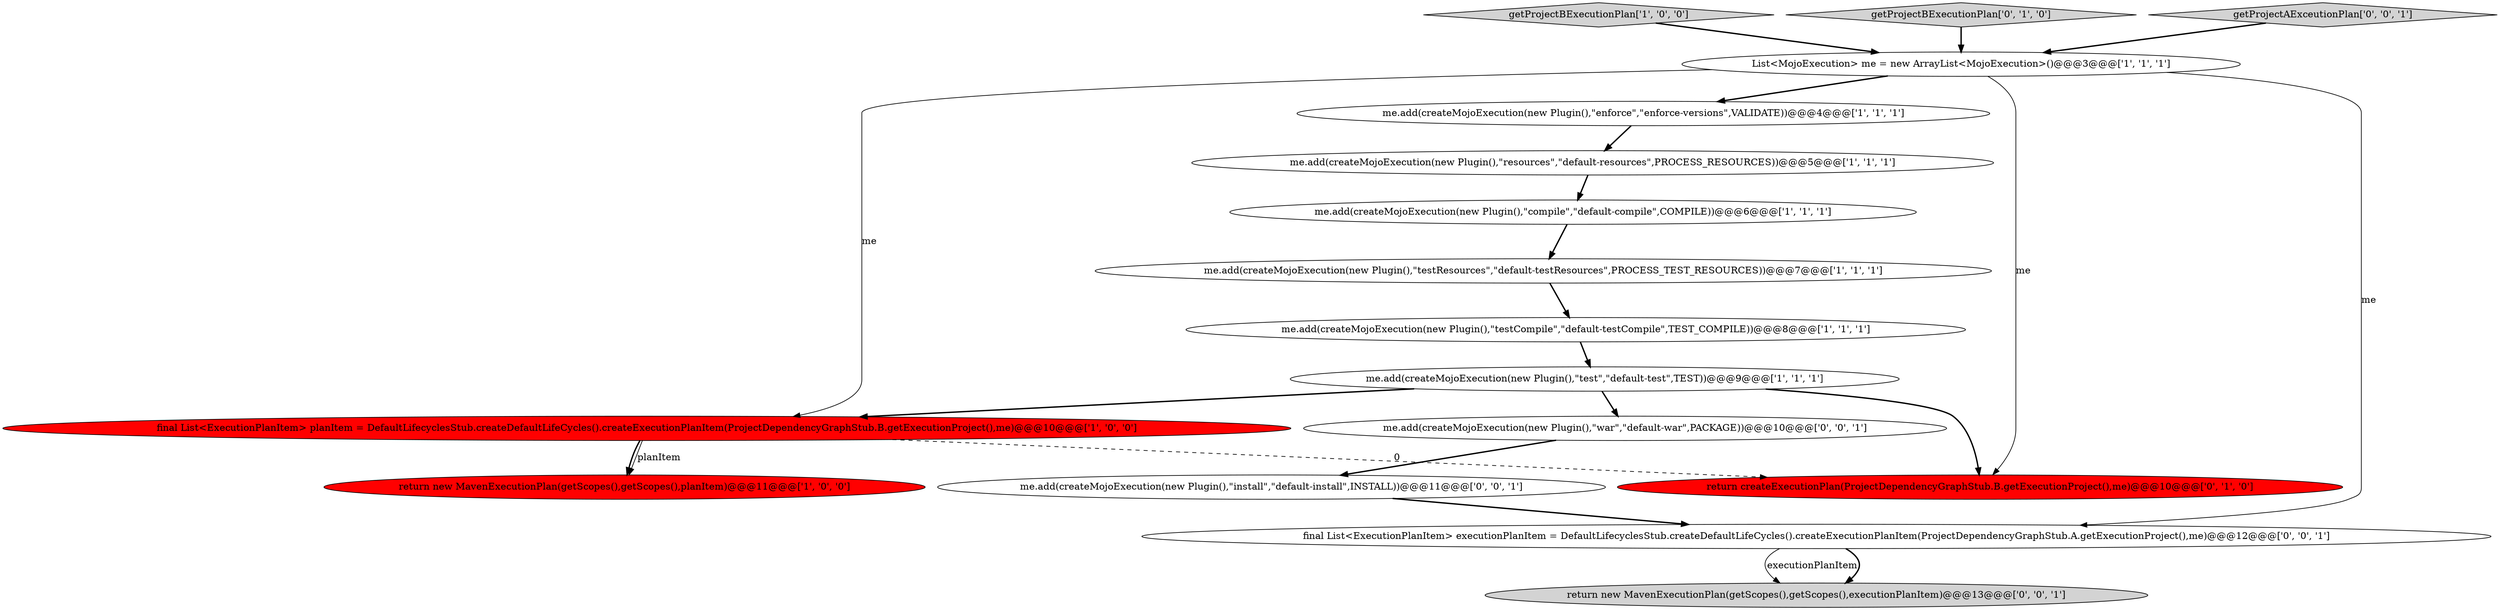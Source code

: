 digraph {
3 [style = filled, label = "getProjectBExecutionPlan['1', '0', '0']", fillcolor = lightgray, shape = diamond image = "AAA0AAABBB1BBB"];
14 [style = filled, label = "me.add(createMojoExecution(new Plugin(),\"install\",\"default-install\",INSTALL))@@@11@@@['0', '0', '1']", fillcolor = white, shape = ellipse image = "AAA0AAABBB3BBB"];
1 [style = filled, label = "me.add(createMojoExecution(new Plugin(),\"testResources\",\"default-testResources\",PROCESS_TEST_RESOURCES))@@@7@@@['1', '1', '1']", fillcolor = white, shape = ellipse image = "AAA0AAABBB1BBB"];
6 [style = filled, label = "List<MojoExecution> me = new ArrayList<MojoExecution>()@@@3@@@['1', '1', '1']", fillcolor = white, shape = ellipse image = "AAA0AAABBB1BBB"];
7 [style = filled, label = "me.add(createMojoExecution(new Plugin(),\"resources\",\"default-resources\",PROCESS_RESOURCES))@@@5@@@['1', '1', '1']", fillcolor = white, shape = ellipse image = "AAA0AAABBB1BBB"];
8 [style = filled, label = "me.add(createMojoExecution(new Plugin(),\"testCompile\",\"default-testCompile\",TEST_COMPILE))@@@8@@@['1', '1', '1']", fillcolor = white, shape = ellipse image = "AAA0AAABBB1BBB"];
5 [style = filled, label = "me.add(createMojoExecution(new Plugin(),\"enforce\",\"enforce-versions\",VALIDATE))@@@4@@@['1', '1', '1']", fillcolor = white, shape = ellipse image = "AAA0AAABBB1BBB"];
12 [style = filled, label = "final List<ExecutionPlanItem> executionPlanItem = DefaultLifecyclesStub.createDefaultLifeCycles().createExecutionPlanItem(ProjectDependencyGraphStub.A.getExecutionProject(),me)@@@12@@@['0', '0', '1']", fillcolor = white, shape = ellipse image = "AAA0AAABBB3BBB"];
0 [style = filled, label = "me.add(createMojoExecution(new Plugin(),\"compile\",\"default-compile\",COMPILE))@@@6@@@['1', '1', '1']", fillcolor = white, shape = ellipse image = "AAA0AAABBB1BBB"];
15 [style = filled, label = "me.add(createMojoExecution(new Plugin(),\"war\",\"default-war\",PACKAGE))@@@10@@@['0', '0', '1']", fillcolor = white, shape = ellipse image = "AAA0AAABBB3BBB"];
4 [style = filled, label = "return new MavenExecutionPlan(getScopes(),getScopes(),planItem)@@@11@@@['1', '0', '0']", fillcolor = red, shape = ellipse image = "AAA1AAABBB1BBB"];
10 [style = filled, label = "return createExecutionPlan(ProjectDependencyGraphStub.B.getExecutionProject(),me)@@@10@@@['0', '1', '0']", fillcolor = red, shape = ellipse image = "AAA1AAABBB2BBB"];
11 [style = filled, label = "getProjectBExecutionPlan['0', '1', '0']", fillcolor = lightgray, shape = diamond image = "AAA0AAABBB2BBB"];
13 [style = filled, label = "getProjectAExceutionPlan['0', '0', '1']", fillcolor = lightgray, shape = diamond image = "AAA0AAABBB3BBB"];
2 [style = filled, label = "final List<ExecutionPlanItem> planItem = DefaultLifecyclesStub.createDefaultLifeCycles().createExecutionPlanItem(ProjectDependencyGraphStub.B.getExecutionProject(),me)@@@10@@@['1', '0', '0']", fillcolor = red, shape = ellipse image = "AAA1AAABBB1BBB"];
16 [style = filled, label = "return new MavenExecutionPlan(getScopes(),getScopes(),executionPlanItem)@@@13@@@['0', '0', '1']", fillcolor = lightgray, shape = ellipse image = "AAA0AAABBB3BBB"];
9 [style = filled, label = "me.add(createMojoExecution(new Plugin(),\"test\",\"default-test\",TEST))@@@9@@@['1', '1', '1']", fillcolor = white, shape = ellipse image = "AAA0AAABBB1BBB"];
6->12 [style = solid, label="me"];
12->16 [style = solid, label="executionPlanItem"];
1->8 [style = bold, label=""];
6->10 [style = solid, label="me"];
15->14 [style = bold, label=""];
9->2 [style = bold, label=""];
11->6 [style = bold, label=""];
3->6 [style = bold, label=""];
7->0 [style = bold, label=""];
12->16 [style = bold, label=""];
9->10 [style = bold, label=""];
2->4 [style = bold, label=""];
2->10 [style = dashed, label="0"];
6->5 [style = bold, label=""];
9->15 [style = bold, label=""];
0->1 [style = bold, label=""];
14->12 [style = bold, label=""];
8->9 [style = bold, label=""];
5->7 [style = bold, label=""];
2->4 [style = solid, label="planItem"];
13->6 [style = bold, label=""];
6->2 [style = solid, label="me"];
}
